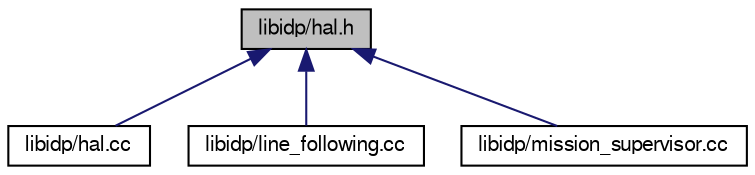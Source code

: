 digraph G
{
  edge [fontname="FreeSans",fontsize="10",labelfontname="FreeSans",labelfontsize="10"];
  node [fontname="FreeSans",fontsize="10",shape=record];
  Node1 [label="libidp/hal.h",height=0.2,width=0.4,color="black", fillcolor="grey75", style="filled" fontcolor="black"];
  Node1 -> Node2 [dir=back,color="midnightblue",fontsize="10",style="solid"];
  Node2 [label="libidp/hal.cc",height=0.2,width=0.4,color="black", fillcolor="white", style="filled",URL="$hal_8cc.html"];
  Node1 -> Node3 [dir=back,color="midnightblue",fontsize="10",style="solid"];
  Node3 [label="libidp/line_following.cc",height=0.2,width=0.4,color="black", fillcolor="white", style="filled",URL="$line__following_8cc.html"];
  Node1 -> Node4 [dir=back,color="midnightblue",fontsize="10",style="solid"];
  Node4 [label="libidp/mission_supervisor.cc",height=0.2,width=0.4,color="black", fillcolor="white", style="filled",URL="$mission__supervisor_8cc.html"];
}
